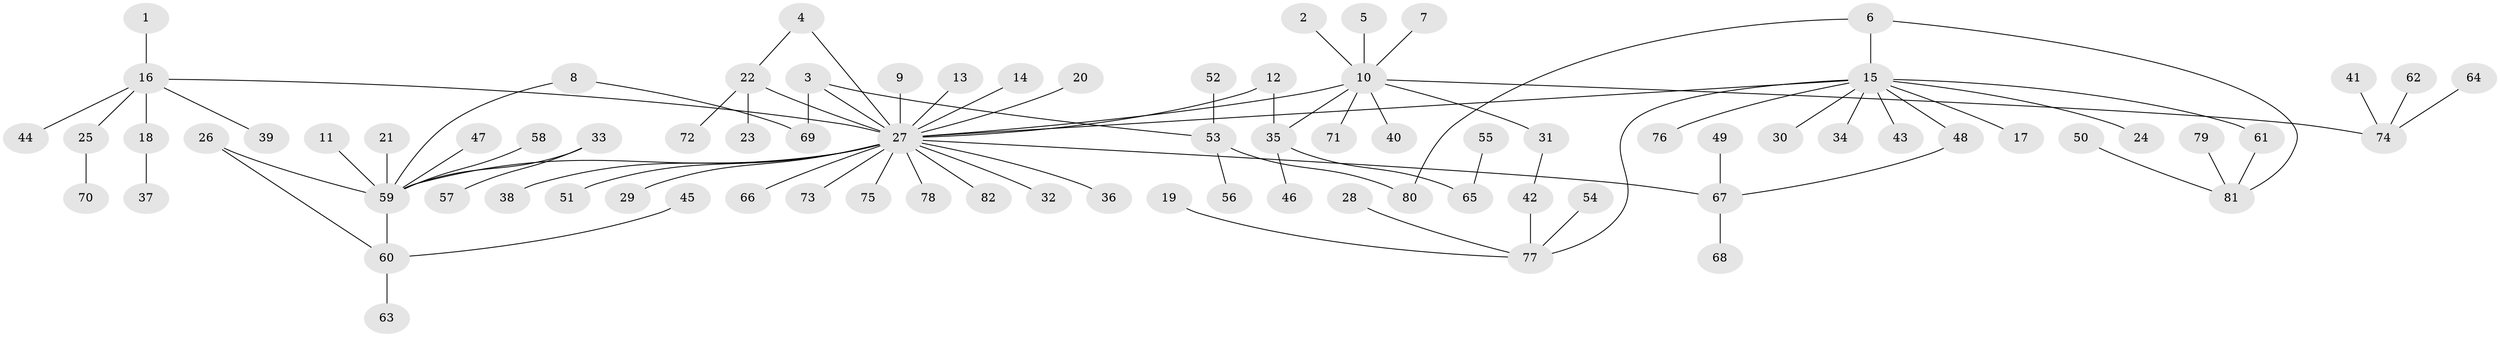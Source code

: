 // original degree distribution, {10: 0.008849557522123894, 25: 0.008849557522123894, 11: 0.008849557522123894, 7: 0.008849557522123894, 1: 0.6637168141592921, 2: 0.11504424778761062, 5: 0.061946902654867256, 12: 0.008849557522123894, 3: 0.09734513274336283, 6: 0.008849557522123894, 4: 0.008849557522123894}
// Generated by graph-tools (version 1.1) at 2025/36/03/04/25 23:36:54]
// undirected, 82 vertices, 89 edges
graph export_dot {
  node [color=gray90,style=filled];
  1;
  2;
  3;
  4;
  5;
  6;
  7;
  8;
  9;
  10;
  11;
  12;
  13;
  14;
  15;
  16;
  17;
  18;
  19;
  20;
  21;
  22;
  23;
  24;
  25;
  26;
  27;
  28;
  29;
  30;
  31;
  32;
  33;
  34;
  35;
  36;
  37;
  38;
  39;
  40;
  41;
  42;
  43;
  44;
  45;
  46;
  47;
  48;
  49;
  50;
  51;
  52;
  53;
  54;
  55;
  56;
  57;
  58;
  59;
  60;
  61;
  62;
  63;
  64;
  65;
  66;
  67;
  68;
  69;
  70;
  71;
  72;
  73;
  74;
  75;
  76;
  77;
  78;
  79;
  80;
  81;
  82;
  1 -- 16 [weight=1.0];
  2 -- 10 [weight=1.0];
  3 -- 27 [weight=1.0];
  3 -- 53 [weight=1.0];
  3 -- 69 [weight=1.0];
  4 -- 22 [weight=1.0];
  4 -- 27 [weight=1.0];
  5 -- 10 [weight=1.0];
  6 -- 15 [weight=1.0];
  6 -- 80 [weight=1.0];
  6 -- 81 [weight=1.0];
  7 -- 10 [weight=1.0];
  8 -- 59 [weight=1.0];
  8 -- 69 [weight=1.0];
  9 -- 27 [weight=1.0];
  10 -- 27 [weight=1.0];
  10 -- 31 [weight=1.0];
  10 -- 35 [weight=1.0];
  10 -- 40 [weight=1.0];
  10 -- 71 [weight=1.0];
  10 -- 74 [weight=1.0];
  11 -- 59 [weight=1.0];
  12 -- 27 [weight=1.0];
  12 -- 35 [weight=1.0];
  13 -- 27 [weight=1.0];
  14 -- 27 [weight=1.0];
  15 -- 17 [weight=1.0];
  15 -- 24 [weight=1.0];
  15 -- 27 [weight=1.0];
  15 -- 30 [weight=1.0];
  15 -- 34 [weight=1.0];
  15 -- 43 [weight=1.0];
  15 -- 48 [weight=1.0];
  15 -- 61 [weight=1.0];
  15 -- 76 [weight=1.0];
  15 -- 77 [weight=1.0];
  16 -- 18 [weight=1.0];
  16 -- 25 [weight=1.0];
  16 -- 27 [weight=1.0];
  16 -- 39 [weight=1.0];
  16 -- 44 [weight=1.0];
  18 -- 37 [weight=1.0];
  19 -- 77 [weight=1.0];
  20 -- 27 [weight=1.0];
  21 -- 59 [weight=1.0];
  22 -- 23 [weight=1.0];
  22 -- 27 [weight=1.0];
  22 -- 72 [weight=1.0];
  25 -- 70 [weight=1.0];
  26 -- 59 [weight=1.0];
  26 -- 60 [weight=1.0];
  27 -- 29 [weight=1.0];
  27 -- 32 [weight=1.0];
  27 -- 36 [weight=1.0];
  27 -- 38 [weight=1.0];
  27 -- 51 [weight=1.0];
  27 -- 59 [weight=1.0];
  27 -- 66 [weight=1.0];
  27 -- 67 [weight=1.0];
  27 -- 73 [weight=1.0];
  27 -- 75 [weight=1.0];
  27 -- 78 [weight=1.0];
  27 -- 82 [weight=1.0];
  28 -- 77 [weight=1.0];
  31 -- 42 [weight=1.0];
  33 -- 57 [weight=1.0];
  33 -- 59 [weight=1.0];
  35 -- 46 [weight=1.0];
  35 -- 65 [weight=1.0];
  41 -- 74 [weight=1.0];
  42 -- 77 [weight=1.0];
  45 -- 60 [weight=1.0];
  47 -- 59 [weight=1.0];
  48 -- 67 [weight=1.0];
  49 -- 67 [weight=1.0];
  50 -- 81 [weight=1.0];
  52 -- 53 [weight=1.0];
  53 -- 56 [weight=1.0];
  53 -- 80 [weight=1.0];
  54 -- 77 [weight=1.0];
  55 -- 65 [weight=1.0];
  58 -- 59 [weight=1.0];
  59 -- 60 [weight=1.0];
  60 -- 63 [weight=1.0];
  61 -- 81 [weight=1.0];
  62 -- 74 [weight=1.0];
  64 -- 74 [weight=1.0];
  67 -- 68 [weight=1.0];
  79 -- 81 [weight=1.0];
}
